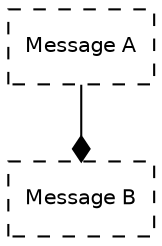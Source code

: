 digraph UnrelReplaceUnrel
{
      node [shape=record, fontname=Helvetica, fontsize=10];
      a [ label="Message A", style="dashed"];
      b [ label="Message B", style="dashed"];
      a -> b [ arrowhead="diamond"];
}

